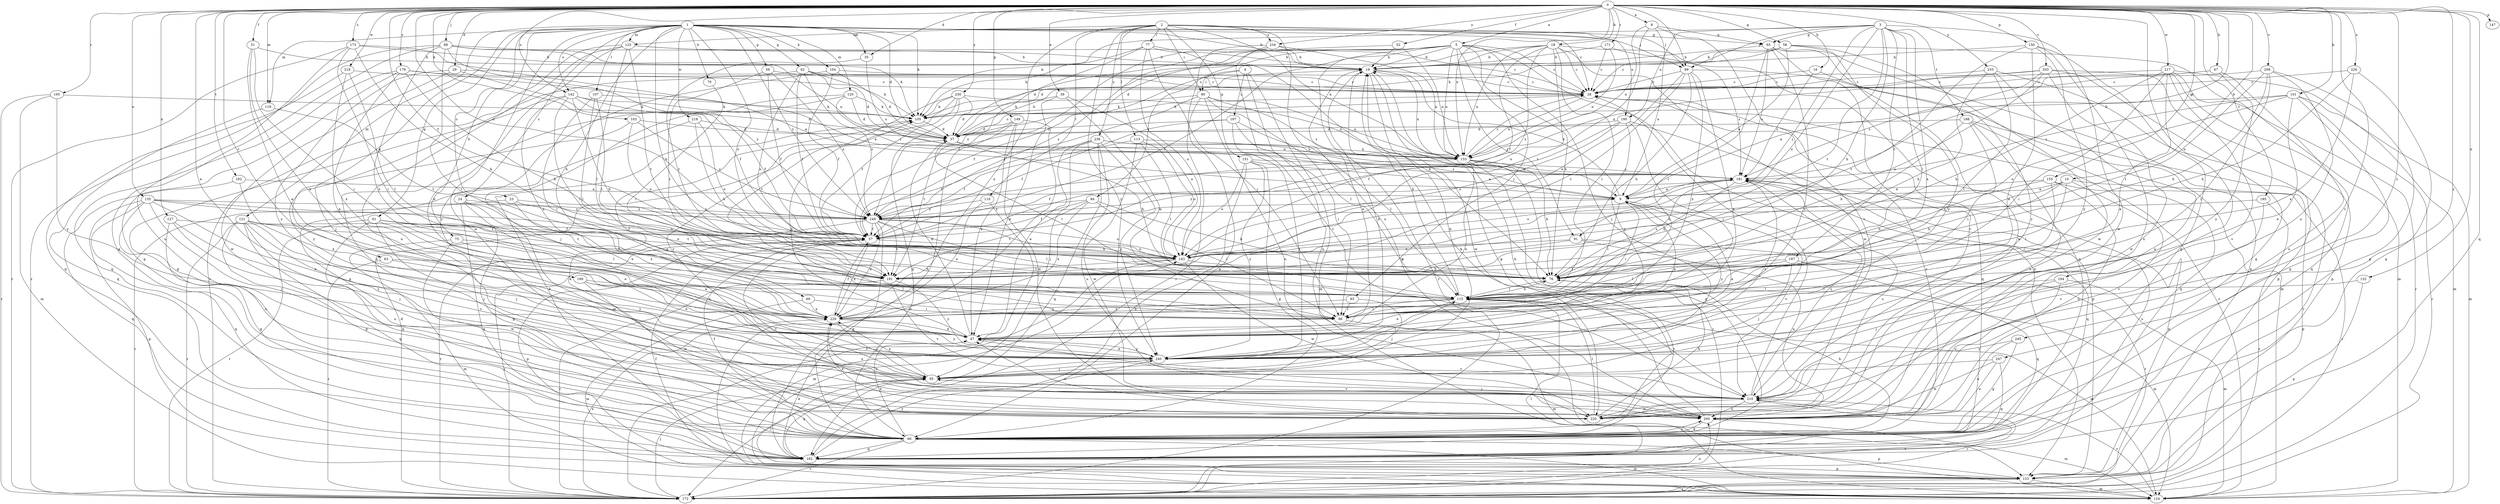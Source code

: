 strict digraph  {
0;
1;
2;
3;
4;
5;
8;
9;
10;
16;
18;
19;
23;
24;
28;
29;
35;
37;
39;
47;
51;
52;
57;
58;
59;
61;
62;
63;
65;
66;
67;
69;
70;
75;
76;
77;
80;
84;
86;
88;
89;
91;
93;
95;
101;
103;
104;
105;
107;
110;
113;
115;
119;
120;
121;
123;
124;
127;
132;
133;
135;
142;
143;
147;
149;
150;
151;
153;
155;
162;
165;
169;
171;
172;
173;
179;
181;
182;
185;
187;
188;
191;
194;
195;
197;
200;
203;
209;
210;
217;
218;
219;
220;
226;
229;
230;
233;
234;
236;
240;
245;
247;
249;
0 -> 5  [label=a];
0 -> 8  [label=a];
0 -> 10  [label=b];
0 -> 16  [label=b];
0 -> 18  [label=b];
0 -> 29  [label=d];
0 -> 35  [label=d];
0 -> 39  [label=e];
0 -> 47  [label=e];
0 -> 51  [label=f];
0 -> 52  [label=f];
0 -> 57  [label=f];
0 -> 58  [label=g];
0 -> 67  [label=h];
0 -> 88  [label=j];
0 -> 89  [label=j];
0 -> 101  [label=k];
0 -> 103  [label=k];
0 -> 119  [label=m];
0 -> 127  [label=n];
0 -> 132  [label=n];
0 -> 133  [label=n];
0 -> 135  [label=o];
0 -> 142  [label=o];
0 -> 147  [label=p];
0 -> 149  [label=p];
0 -> 150  [label=p];
0 -> 155  [label=q];
0 -> 162  [label=q];
0 -> 165  [label=r];
0 -> 169  [label=r];
0 -> 171  [label=r];
0 -> 173  [label=s];
0 -> 179  [label=s];
0 -> 181  [label=s];
0 -> 182  [label=t];
0 -> 185  [label=t];
0 -> 194  [label=u];
0 -> 203  [label=v];
0 -> 209  [label=v];
0 -> 210  [label=v];
0 -> 217  [label=w];
0 -> 218  [label=w];
0 -> 226  [label=x];
0 -> 230  [label=y];
0 -> 233  [label=y];
0 -> 234  [label=y];
0 -> 245  [label=z];
0 -> 247  [label=z];
0 -> 249  [label=z];
1 -> 19  [label=b];
1 -> 23  [label=c];
1 -> 24  [label=c];
1 -> 28  [label=c];
1 -> 35  [label=d];
1 -> 37  [label=d];
1 -> 59  [label=g];
1 -> 61  [label=g];
1 -> 62  [label=g];
1 -> 63  [label=g];
1 -> 65  [label=g];
1 -> 69  [label=h];
1 -> 70  [label=h];
1 -> 75  [label=h];
1 -> 76  [label=h];
1 -> 89  [label=j];
1 -> 104  [label=k];
1 -> 105  [label=k];
1 -> 107  [label=l];
1 -> 119  [label=m];
1 -> 120  [label=m];
1 -> 121  [label=m];
1 -> 123  [label=m];
1 -> 142  [label=o];
1 -> 143  [label=o];
1 -> 219  [label=w];
1 -> 220  [label=w];
1 -> 249  [label=z];
2 -> 77  [label=i];
2 -> 80  [label=i];
2 -> 89  [label=j];
2 -> 110  [label=l];
2 -> 113  [label=l];
2 -> 123  [label=m];
2 -> 133  [label=n];
2 -> 151  [label=p];
2 -> 153  [label=p];
2 -> 195  [label=u];
2 -> 229  [label=x];
2 -> 234  [label=y];
2 -> 236  [label=y];
2 -> 240  [label=y];
3 -> 65  [label=g];
3 -> 76  [label=h];
3 -> 89  [label=j];
3 -> 91  [label=j];
3 -> 105  [label=k];
3 -> 115  [label=l];
3 -> 143  [label=o];
3 -> 187  [label=t];
3 -> 188  [label=t];
3 -> 191  [label=t];
3 -> 195  [label=u];
3 -> 220  [label=w];
3 -> 229  [label=x];
4 -> 57  [label=f];
4 -> 80  [label=i];
4 -> 124  [label=m];
4 -> 197  [label=u];
4 -> 200  [label=u];
5 -> 19  [label=b];
5 -> 28  [label=c];
5 -> 37  [label=d];
5 -> 57  [label=f];
5 -> 76  [label=h];
5 -> 84  [label=i];
5 -> 91  [label=j];
5 -> 93  [label=j];
5 -> 95  [label=j];
5 -> 133  [label=n];
5 -> 153  [label=p];
5 -> 172  [label=r];
5 -> 249  [label=z];
8 -> 9  [label=a];
8 -> 65  [label=g];
8 -> 133  [label=n];
8 -> 191  [label=t];
8 -> 210  [label=v];
9 -> 19  [label=b];
9 -> 86  [label=i];
9 -> 115  [label=l];
9 -> 210  [label=v];
9 -> 240  [label=y];
9 -> 249  [label=z];
10 -> 9  [label=a];
10 -> 76  [label=h];
10 -> 115  [label=l];
10 -> 143  [label=o];
10 -> 153  [label=p];
10 -> 210  [label=v];
16 -> 28  [label=c];
16 -> 181  [label=s];
16 -> 240  [label=y];
18 -> 19  [label=b];
18 -> 28  [label=c];
18 -> 37  [label=d];
18 -> 57  [label=f];
18 -> 115  [label=l];
18 -> 133  [label=n];
18 -> 143  [label=o];
18 -> 162  [label=q];
18 -> 220  [label=w];
18 -> 249  [label=z];
19 -> 28  [label=c];
19 -> 47  [label=e];
19 -> 66  [label=g];
19 -> 133  [label=n];
19 -> 220  [label=w];
23 -> 172  [label=r];
23 -> 191  [label=t];
23 -> 229  [label=x];
23 -> 249  [label=z];
24 -> 66  [label=g];
24 -> 162  [label=q];
24 -> 220  [label=w];
24 -> 229  [label=x];
24 -> 249  [label=z];
28 -> 105  [label=k];
28 -> 133  [label=n];
28 -> 162  [label=q];
29 -> 28  [label=c];
29 -> 57  [label=f];
29 -> 220  [label=w];
29 -> 240  [label=y];
35 -> 181  [label=s];
35 -> 191  [label=t];
37 -> 19  [label=b];
37 -> 28  [label=c];
37 -> 76  [label=h];
37 -> 115  [label=l];
37 -> 133  [label=n];
39 -> 47  [label=e];
39 -> 86  [label=i];
39 -> 105  [label=k];
39 -> 143  [label=o];
47 -> 9  [label=a];
47 -> 37  [label=d];
47 -> 105  [label=k];
47 -> 210  [label=v];
47 -> 240  [label=y];
51 -> 19  [label=b];
51 -> 47  [label=e];
51 -> 86  [label=i];
51 -> 229  [label=x];
52 -> 19  [label=b];
52 -> 37  [label=d];
52 -> 133  [label=n];
57 -> 143  [label=o];
57 -> 153  [label=p];
57 -> 172  [label=r];
57 -> 229  [label=x];
58 -> 9  [label=a];
58 -> 19  [label=b];
58 -> 28  [label=c];
58 -> 105  [label=k];
58 -> 124  [label=m];
58 -> 220  [label=w];
58 -> 240  [label=y];
59 -> 28  [label=c];
59 -> 57  [label=f];
59 -> 191  [label=t];
59 -> 249  [label=z];
61 -> 47  [label=e];
61 -> 57  [label=f];
61 -> 66  [label=g];
61 -> 95  [label=j];
61 -> 143  [label=o];
61 -> 172  [label=r];
61 -> 191  [label=t];
62 -> 28  [label=c];
62 -> 37  [label=d];
62 -> 57  [label=f];
62 -> 95  [label=j];
62 -> 105  [label=k];
62 -> 143  [label=o];
62 -> 249  [label=z];
63 -> 76  [label=h];
63 -> 172  [label=r];
63 -> 240  [label=y];
65 -> 19  [label=b];
65 -> 115  [label=l];
65 -> 153  [label=p];
65 -> 181  [label=s];
65 -> 210  [label=v];
65 -> 220  [label=w];
65 -> 240  [label=y];
66 -> 19  [label=b];
66 -> 28  [label=c];
66 -> 47  [label=e];
66 -> 57  [label=f];
66 -> 76  [label=h];
66 -> 105  [label=k];
66 -> 124  [label=m];
66 -> 153  [label=p];
66 -> 162  [label=q];
66 -> 172  [label=r];
66 -> 200  [label=u];
67 -> 28  [label=c];
67 -> 181  [label=s];
67 -> 200  [label=u];
67 -> 240  [label=y];
69 -> 86  [label=i];
69 -> 124  [label=m];
69 -> 229  [label=x];
70 -> 86  [label=i];
75 -> 47  [label=e];
75 -> 124  [label=m];
75 -> 143  [label=o];
75 -> 220  [label=w];
76 -> 115  [label=l];
76 -> 124  [label=m];
76 -> 181  [label=s];
77 -> 19  [label=b];
77 -> 76  [label=h];
77 -> 86  [label=i];
77 -> 105  [label=k];
77 -> 143  [label=o];
77 -> 249  [label=z];
80 -> 66  [label=g];
80 -> 105  [label=k];
80 -> 115  [label=l];
80 -> 133  [label=n];
80 -> 181  [label=s];
80 -> 200  [label=u];
80 -> 249  [label=z];
84 -> 57  [label=f];
84 -> 76  [label=h];
84 -> 86  [label=i];
84 -> 191  [label=t];
84 -> 229  [label=x];
84 -> 249  [label=z];
86 -> 124  [label=m];
88 -> 19  [label=b];
88 -> 66  [label=g];
88 -> 86  [label=i];
88 -> 105  [label=k];
88 -> 133  [label=n];
88 -> 172  [label=r];
88 -> 229  [label=x];
88 -> 249  [label=z];
89 -> 28  [label=c];
89 -> 47  [label=e];
89 -> 76  [label=h];
89 -> 124  [label=m];
89 -> 143  [label=o];
89 -> 191  [label=t];
89 -> 229  [label=x];
91 -> 143  [label=o];
91 -> 172  [label=r];
91 -> 191  [label=t];
91 -> 200  [label=u];
93 -> 86  [label=i];
93 -> 95  [label=j];
93 -> 229  [label=x];
95 -> 19  [label=b];
95 -> 162  [label=q];
95 -> 210  [label=v];
95 -> 229  [label=x];
101 -> 47  [label=e];
101 -> 66  [label=g];
101 -> 105  [label=k];
101 -> 124  [label=m];
101 -> 143  [label=o];
101 -> 172  [label=r];
101 -> 181  [label=s];
103 -> 37  [label=d];
103 -> 143  [label=o];
103 -> 240  [label=y];
103 -> 249  [label=z];
104 -> 28  [label=c];
104 -> 37  [label=d];
104 -> 57  [label=f];
104 -> 240  [label=y];
105 -> 37  [label=d];
107 -> 86  [label=i];
107 -> 105  [label=k];
107 -> 115  [label=l];
107 -> 191  [label=t];
110 -> 172  [label=r];
110 -> 229  [label=x];
110 -> 249  [label=z];
113 -> 57  [label=f];
113 -> 115  [label=l];
113 -> 133  [label=n];
113 -> 143  [label=o];
113 -> 220  [label=w];
115 -> 19  [label=b];
115 -> 47  [label=e];
115 -> 76  [label=h];
115 -> 86  [label=i];
115 -> 124  [label=m];
115 -> 210  [label=v];
115 -> 229  [label=x];
119 -> 162  [label=q];
119 -> 191  [label=t];
120 -> 37  [label=d];
120 -> 95  [label=j];
120 -> 105  [label=k];
120 -> 181  [label=s];
120 -> 200  [label=u];
121 -> 57  [label=f];
121 -> 66  [label=g];
121 -> 95  [label=j];
121 -> 115  [label=l];
121 -> 162  [label=q];
121 -> 172  [label=r];
121 -> 200  [label=u];
121 -> 210  [label=v];
123 -> 19  [label=b];
123 -> 28  [label=c];
123 -> 47  [label=e];
123 -> 115  [label=l];
123 -> 172  [label=r];
123 -> 191  [label=t];
123 -> 200  [label=u];
124 -> 28  [label=c];
124 -> 210  [label=v];
127 -> 57  [label=f];
127 -> 66  [label=g];
127 -> 95  [label=j];
127 -> 240  [label=y];
132 -> 115  [label=l];
132 -> 153  [label=p];
133 -> 28  [label=c];
133 -> 47  [label=e];
133 -> 57  [label=f];
133 -> 66  [label=g];
133 -> 76  [label=h];
133 -> 172  [label=r];
133 -> 181  [label=s];
135 -> 47  [label=e];
135 -> 95  [label=j];
135 -> 143  [label=o];
135 -> 153  [label=p];
135 -> 162  [label=q];
135 -> 191  [label=t];
135 -> 200  [label=u];
135 -> 249  [label=z];
142 -> 37  [label=d];
142 -> 57  [label=f];
142 -> 66  [label=g];
142 -> 76  [label=h];
142 -> 105  [label=k];
142 -> 115  [label=l];
142 -> 229  [label=x];
143 -> 76  [label=h];
143 -> 124  [label=m];
143 -> 181  [label=s];
143 -> 191  [label=t];
143 -> 220  [label=w];
149 -> 37  [label=d];
149 -> 47  [label=e];
149 -> 124  [label=m];
149 -> 162  [label=q];
149 -> 191  [label=t];
149 -> 220  [label=w];
150 -> 19  [label=b];
150 -> 47  [label=e];
150 -> 66  [label=g];
150 -> 191  [label=t];
150 -> 200  [label=u];
150 -> 240  [label=y];
151 -> 9  [label=a];
151 -> 66  [label=g];
151 -> 143  [label=o];
151 -> 162  [label=q];
151 -> 181  [label=s];
151 -> 240  [label=y];
153 -> 57  [label=f];
153 -> 95  [label=j];
153 -> 124  [label=m];
153 -> 143  [label=o];
153 -> 172  [label=r];
155 -> 9  [label=a];
155 -> 76  [label=h];
155 -> 86  [label=i];
155 -> 172  [label=r];
155 -> 200  [label=u];
162 -> 47  [label=e];
162 -> 105  [label=k];
162 -> 153  [label=p];
162 -> 181  [label=s];
162 -> 240  [label=y];
165 -> 105  [label=k];
165 -> 124  [label=m];
165 -> 172  [label=r];
165 -> 240  [label=y];
169 -> 47  [label=e];
169 -> 115  [label=l];
169 -> 220  [label=w];
169 -> 229  [label=x];
171 -> 19  [label=b];
171 -> 28  [label=c];
171 -> 133  [label=n];
171 -> 181  [label=s];
172 -> 37  [label=d];
172 -> 95  [label=j];
172 -> 115  [label=l];
172 -> 200  [label=u];
172 -> 210  [label=v];
172 -> 229  [label=x];
173 -> 9  [label=a];
173 -> 19  [label=b];
173 -> 76  [label=h];
173 -> 86  [label=i];
173 -> 172  [label=r];
173 -> 200  [label=u];
179 -> 9  [label=a];
179 -> 28  [label=c];
179 -> 47  [label=e];
179 -> 66  [label=g];
179 -> 76  [label=h];
179 -> 162  [label=q];
181 -> 9  [label=a];
181 -> 76  [label=h];
181 -> 143  [label=o];
181 -> 153  [label=p];
181 -> 162  [label=q];
181 -> 249  [label=z];
182 -> 9  [label=a];
182 -> 162  [label=q];
182 -> 229  [label=x];
185 -> 172  [label=r];
185 -> 210  [label=v];
185 -> 249  [label=z];
187 -> 95  [label=j];
187 -> 115  [label=l];
187 -> 162  [label=q];
187 -> 191  [label=t];
188 -> 37  [label=d];
188 -> 76  [label=h];
188 -> 86  [label=i];
188 -> 162  [label=q];
188 -> 172  [label=r];
188 -> 200  [label=u];
191 -> 172  [label=r];
191 -> 210  [label=v];
191 -> 240  [label=y];
194 -> 95  [label=j];
194 -> 115  [label=l];
194 -> 124  [label=m];
194 -> 200  [label=u];
195 -> 37  [label=d];
195 -> 47  [label=e];
195 -> 57  [label=f];
195 -> 86  [label=i];
195 -> 143  [label=o];
195 -> 153  [label=p];
197 -> 37  [label=d];
197 -> 57  [label=f];
197 -> 86  [label=i];
197 -> 95  [label=j];
197 -> 115  [label=l];
200 -> 19  [label=b];
200 -> 57  [label=f];
200 -> 66  [label=g];
200 -> 124  [label=m];
203 -> 9  [label=a];
203 -> 28  [label=c];
203 -> 66  [label=g];
203 -> 133  [label=n];
203 -> 143  [label=o];
203 -> 153  [label=p];
203 -> 220  [label=w];
209 -> 28  [label=c];
209 -> 66  [label=g];
209 -> 76  [label=h];
209 -> 86  [label=i];
209 -> 191  [label=t];
209 -> 240  [label=y];
210 -> 28  [label=c];
210 -> 95  [label=j];
210 -> 172  [label=r];
210 -> 181  [label=s];
210 -> 200  [label=u];
210 -> 220  [label=w];
210 -> 229  [label=x];
217 -> 28  [label=c];
217 -> 47  [label=e];
217 -> 76  [label=h];
217 -> 86  [label=i];
217 -> 124  [label=m];
217 -> 162  [label=q];
217 -> 172  [label=r];
217 -> 210  [label=v];
218 -> 28  [label=c];
218 -> 115  [label=l];
218 -> 162  [label=q];
218 -> 229  [label=x];
219 -> 37  [label=d];
219 -> 66  [label=g];
219 -> 76  [label=h];
219 -> 143  [label=o];
220 -> 47  [label=e];
220 -> 76  [label=h];
220 -> 115  [label=l];
220 -> 181  [label=s];
220 -> 229  [label=x];
226 -> 28  [label=c];
226 -> 66  [label=g];
226 -> 76  [label=h];
226 -> 229  [label=x];
229 -> 47  [label=e];
229 -> 57  [label=f];
229 -> 95  [label=j];
229 -> 240  [label=y];
230 -> 37  [label=d];
230 -> 57  [label=f];
230 -> 66  [label=g];
230 -> 105  [label=k];
230 -> 133  [label=n];
230 -> 191  [label=t];
230 -> 210  [label=v];
233 -> 28  [label=c];
233 -> 76  [label=h];
233 -> 115  [label=l];
233 -> 153  [label=p];
233 -> 200  [label=u];
234 -> 19  [label=b];
234 -> 57  [label=f];
234 -> 133  [label=n];
234 -> 172  [label=r];
234 -> 210  [label=v];
236 -> 9  [label=a];
236 -> 47  [label=e];
236 -> 57  [label=f];
236 -> 95  [label=j];
236 -> 133  [label=n];
236 -> 162  [label=q];
236 -> 200  [label=u];
236 -> 240  [label=y];
240 -> 9  [label=a];
240 -> 19  [label=b];
240 -> 47  [label=e];
240 -> 95  [label=j];
240 -> 115  [label=l];
240 -> 181  [label=s];
245 -> 66  [label=g];
245 -> 200  [label=u];
245 -> 240  [label=y];
247 -> 95  [label=j];
247 -> 162  [label=q];
247 -> 200  [label=u];
247 -> 220  [label=w];
249 -> 57  [label=f];
249 -> 66  [label=g];
249 -> 76  [label=h];
249 -> 115  [label=l];
249 -> 143  [label=o];
249 -> 172  [label=r];
249 -> 191  [label=t];
249 -> 229  [label=x];
}
